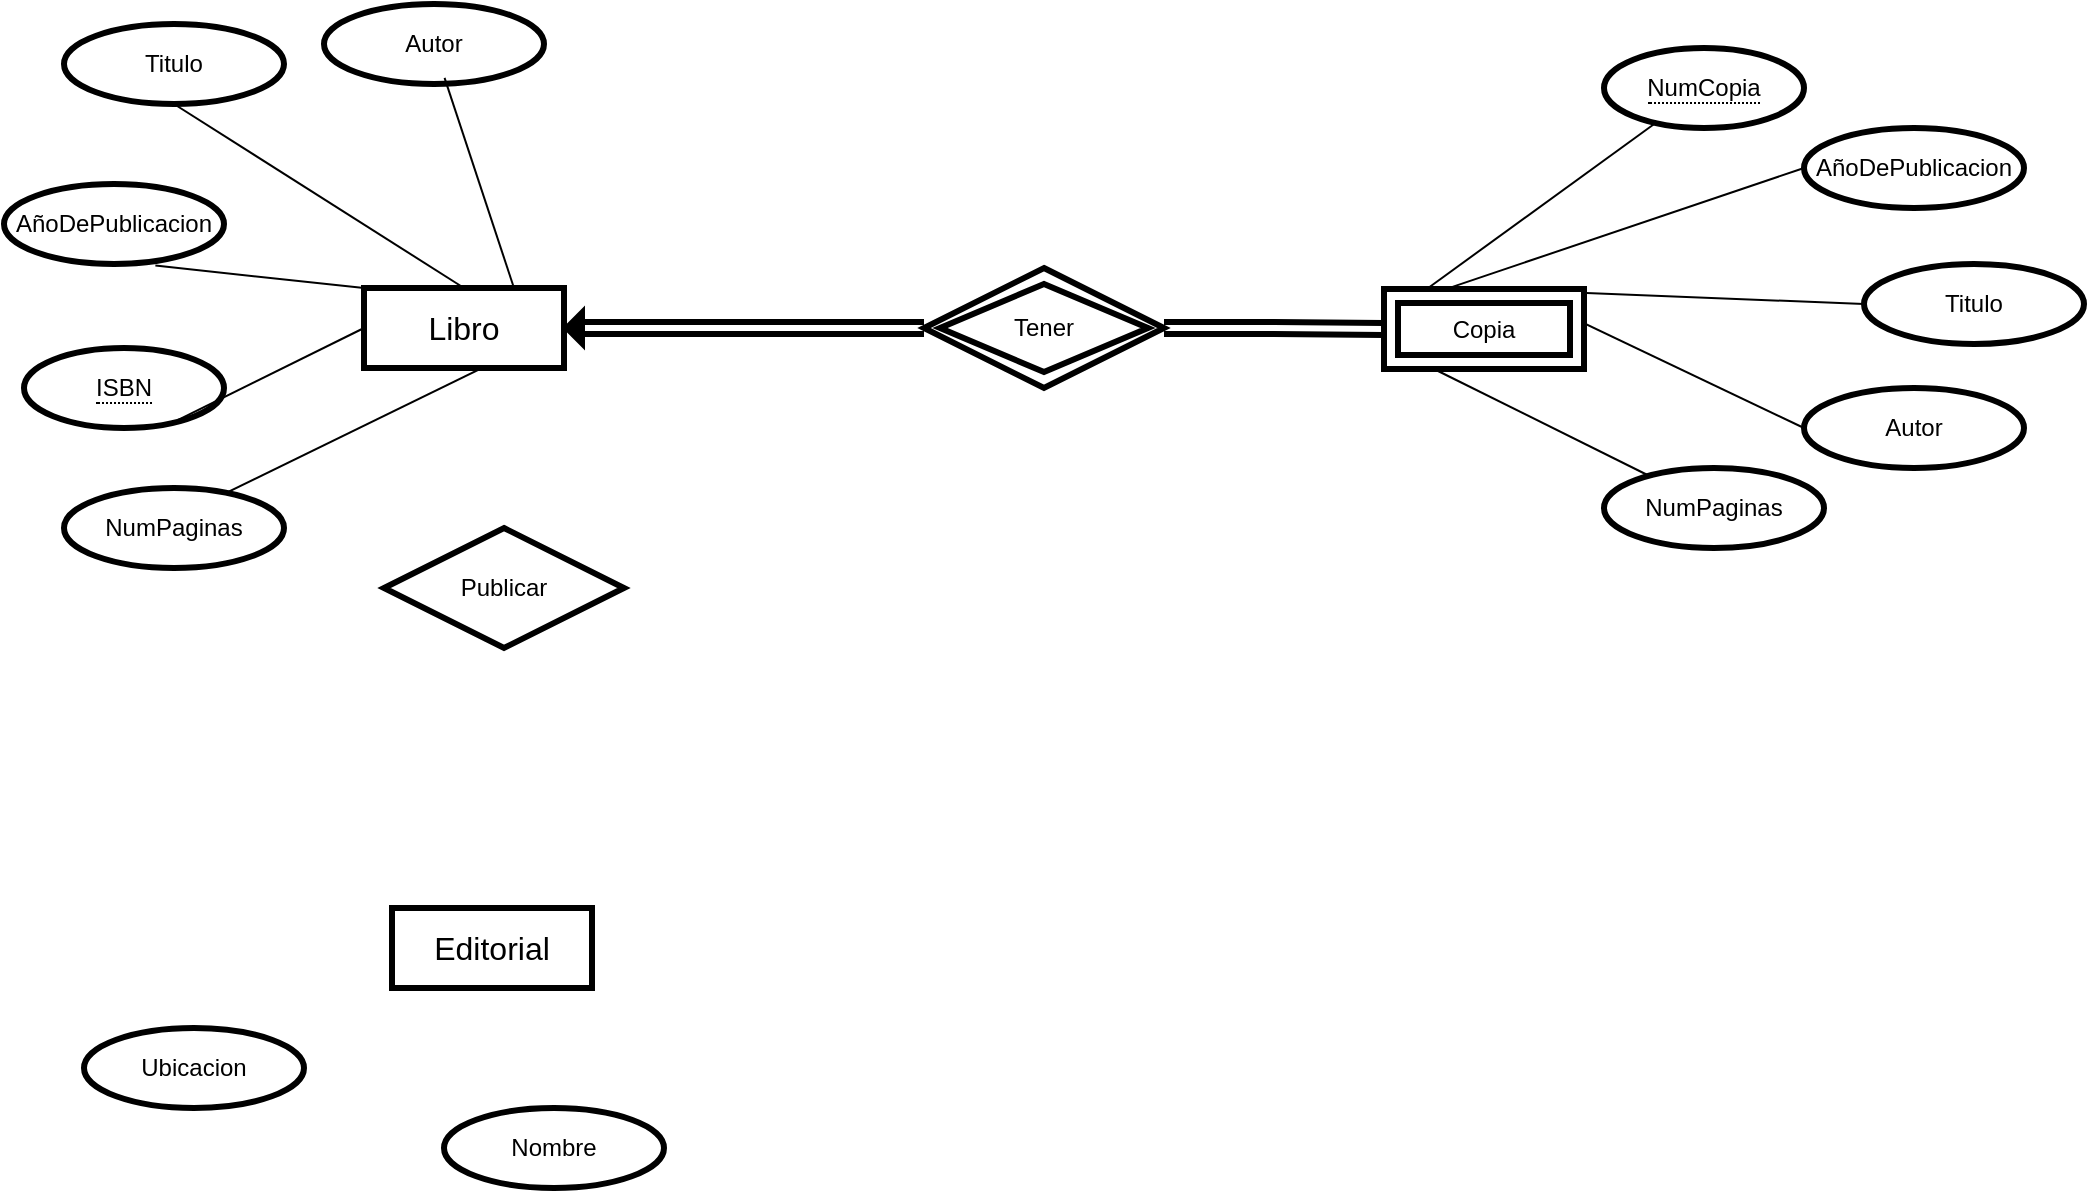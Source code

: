 <mxfile version="24.7.12">
  <diagram name="Página-1" id="XapedbHIT_1mMhi16Ng8">
    <mxGraphModel dx="1158" dy="650" grid="1" gridSize="10" guides="1" tooltips="1" connect="1" arrows="1" fold="1" page="1" pageScale="1" pageWidth="827" pageHeight="1169" math="0" shadow="0">
      <root>
        <mxCell id="0" />
        <mxCell id="1" parent="0" />
        <mxCell id="DhausNJUrZ89mnsCAUvL-12" style="rounded=0;orthogonalLoop=1;jettySize=auto;html=1;exitX=0.5;exitY=0;exitDx=0;exitDy=0;entryX=0.5;entryY=1;entryDx=0;entryDy=0;endArrow=none;endFill=0;" edge="1" parent="1" source="DhausNJUrZ89mnsCAUvL-3" target="DhausNJUrZ89mnsCAUvL-9">
          <mxGeometry relative="1" as="geometry" />
        </mxCell>
        <mxCell id="DhausNJUrZ89mnsCAUvL-14" style="rounded=0;orthogonalLoop=1;jettySize=auto;html=1;exitX=1;exitY=0.5;exitDx=0;exitDy=0;entryX=0;entryY=1;entryDx=0;entryDy=0;endArrow=none;endFill=0;" edge="1" parent="1" source="DhausNJUrZ89mnsCAUvL-3" target="DhausNJUrZ89mnsCAUvL-10">
          <mxGeometry relative="1" as="geometry" />
        </mxCell>
        <mxCell id="DhausNJUrZ89mnsCAUvL-3" value="Libro" style="whiteSpace=wrap;html=1;align=center;fontSize=16;strokeWidth=3;" vertex="1" parent="1">
          <mxGeometry x="350" y="270" width="100" height="40" as="geometry" />
        </mxCell>
        <mxCell id="DhausNJUrZ89mnsCAUvL-6" value="AñoDePublicacion" style="ellipse;whiteSpace=wrap;html=1;align=center;strokeWidth=3;" vertex="1" parent="1">
          <mxGeometry x="170" y="218" width="110" height="40" as="geometry" />
        </mxCell>
        <mxCell id="DhausNJUrZ89mnsCAUvL-8" value="&lt;span style=&quot;border-bottom: 1px dotted&quot;&gt;ISBN&lt;/span&gt;" style="ellipse;whiteSpace=wrap;html=1;align=center;strokeWidth=3;fontStyle=0" vertex="1" parent="1">
          <mxGeometry x="180" y="300" width="100" height="40" as="geometry" />
        </mxCell>
        <mxCell id="DhausNJUrZ89mnsCAUvL-9" value="Titulo" style="ellipse;whiteSpace=wrap;html=1;align=center;strokeWidth=3;" vertex="1" parent="1">
          <mxGeometry x="200" y="138" width="110" height="40" as="geometry" />
        </mxCell>
        <mxCell id="DhausNJUrZ89mnsCAUvL-10" value="NumPaginas" style="ellipse;whiteSpace=wrap;html=1;align=center;strokeWidth=3;" vertex="1" parent="1">
          <mxGeometry x="200" y="370" width="110" height="40" as="geometry" />
        </mxCell>
        <mxCell id="DhausNJUrZ89mnsCAUvL-11" value="Autor" style="ellipse;whiteSpace=wrap;html=1;align=center;strokeWidth=3;" vertex="1" parent="1">
          <mxGeometry x="330" y="128" width="110" height="40" as="geometry" />
        </mxCell>
        <mxCell id="DhausNJUrZ89mnsCAUvL-13" style="rounded=0;orthogonalLoop=1;jettySize=auto;html=1;exitX=0.75;exitY=0;exitDx=0;exitDy=0;entryX=0.548;entryY=0.923;entryDx=0;entryDy=0;entryPerimeter=0;endArrow=none;endFill=0;" edge="1" parent="1" source="DhausNJUrZ89mnsCAUvL-3" target="DhausNJUrZ89mnsCAUvL-11">
          <mxGeometry relative="1" as="geometry" />
        </mxCell>
        <mxCell id="DhausNJUrZ89mnsCAUvL-15" style="rounded=0;orthogonalLoop=1;jettySize=auto;html=1;exitX=0;exitY=0;exitDx=0;exitDy=0;entryX=0.688;entryY=1.02;entryDx=0;entryDy=0;entryPerimeter=0;endArrow=none;endFill=0;" edge="1" parent="1" source="DhausNJUrZ89mnsCAUvL-3" target="DhausNJUrZ89mnsCAUvL-6">
          <mxGeometry relative="1" as="geometry" />
        </mxCell>
        <mxCell id="DhausNJUrZ89mnsCAUvL-16" style="rounded=0;orthogonalLoop=1;jettySize=auto;html=1;exitX=0;exitY=0.5;exitDx=0;exitDy=0;entryX=0.771;entryY=0.899;entryDx=0;entryDy=0;entryPerimeter=0;endArrow=none;endFill=0;" edge="1" parent="1" source="DhausNJUrZ89mnsCAUvL-3" target="DhausNJUrZ89mnsCAUvL-8">
          <mxGeometry relative="1" as="geometry" />
        </mxCell>
        <mxCell id="DhausNJUrZ89mnsCAUvL-17" style="rounded=0;orthogonalLoop=1;jettySize=auto;html=1;exitX=0.5;exitY=0;exitDx=0;exitDy=0;endArrow=none;endFill=0;entryX=0;entryY=0.5;entryDx=0;entryDy=0;" edge="1" parent="1" source="DhausNJUrZ89mnsCAUvL-28" target="DhausNJUrZ89mnsCAUvL-22">
          <mxGeometry relative="1" as="geometry">
            <mxPoint x="910" y="255.5" as="sourcePoint" />
            <mxPoint x="910" y="118" as="targetPoint" />
          </mxGeometry>
        </mxCell>
        <mxCell id="DhausNJUrZ89mnsCAUvL-18" style="rounded=0;orthogonalLoop=1;jettySize=auto;html=1;exitX=0.25;exitY=1;exitDx=0;exitDy=0;endArrow=none;endFill=0;" edge="1" parent="1" source="DhausNJUrZ89mnsCAUvL-28" target="DhausNJUrZ89mnsCAUvL-23">
          <mxGeometry relative="1" as="geometry">
            <mxPoint x="960" y="275.5" as="sourcePoint" />
            <mxPoint x="1120" y="338" as="targetPoint" />
          </mxGeometry>
        </mxCell>
        <mxCell id="DhausNJUrZ89mnsCAUvL-20" value="AñoDePublicacion" style="ellipse;whiteSpace=wrap;html=1;align=center;strokeWidth=3;" vertex="1" parent="1">
          <mxGeometry x="1070" y="190" width="110" height="40" as="geometry" />
        </mxCell>
        <mxCell id="DhausNJUrZ89mnsCAUvL-21" value="&lt;span style=&quot;border-bottom: 1px dotted&quot;&gt;NumCopia&lt;/span&gt;" style="ellipse;whiteSpace=wrap;html=1;align=center;strokeWidth=3;fontStyle=0" vertex="1" parent="1">
          <mxGeometry x="970" y="150" width="100" height="40" as="geometry" />
        </mxCell>
        <mxCell id="DhausNJUrZ89mnsCAUvL-22" value="Titulo" style="ellipse;whiteSpace=wrap;html=1;align=center;strokeWidth=3;" vertex="1" parent="1">
          <mxGeometry x="1100" y="258" width="110" height="40" as="geometry" />
        </mxCell>
        <mxCell id="DhausNJUrZ89mnsCAUvL-23" value="NumPaginas" style="ellipse;whiteSpace=wrap;html=1;align=center;strokeWidth=3;" vertex="1" parent="1">
          <mxGeometry x="970" y="360" width="110" height="40" as="geometry" />
        </mxCell>
        <mxCell id="DhausNJUrZ89mnsCAUvL-24" value="Autor" style="ellipse;whiteSpace=wrap;html=1;align=center;strokeWidth=3;" vertex="1" parent="1">
          <mxGeometry x="1070" y="320" width="110" height="40" as="geometry" />
        </mxCell>
        <mxCell id="DhausNJUrZ89mnsCAUvL-25" style="rounded=0;orthogonalLoop=1;jettySize=auto;html=1;exitX=0.664;exitY=0.028;exitDx=0;exitDy=0;entryX=0;entryY=0.5;entryDx=0;entryDy=0;endArrow=none;endFill=0;exitPerimeter=0;" edge="1" parent="1" source="DhausNJUrZ89mnsCAUvL-28" target="DhausNJUrZ89mnsCAUvL-24">
          <mxGeometry relative="1" as="geometry">
            <mxPoint x="935" y="255.5" as="sourcePoint" />
          </mxGeometry>
        </mxCell>
        <mxCell id="DhausNJUrZ89mnsCAUvL-26" style="rounded=0;orthogonalLoop=1;jettySize=auto;html=1;exitX=0.32;exitY=-0.008;exitDx=0;exitDy=0;entryX=0;entryY=0.5;entryDx=0;entryDy=0;endArrow=none;endFill=0;exitPerimeter=0;" edge="1" parent="1" source="DhausNJUrZ89mnsCAUvL-28" target="DhausNJUrZ89mnsCAUvL-20">
          <mxGeometry relative="1" as="geometry">
            <mxPoint x="860" y="255.5" as="sourcePoint" />
          </mxGeometry>
        </mxCell>
        <mxCell id="DhausNJUrZ89mnsCAUvL-27" style="rounded=0;orthogonalLoop=1;jettySize=auto;html=1;exitX=0.152;exitY=0.112;exitDx=0;exitDy=0;endArrow=none;endFill=0;exitPerimeter=0;" edge="1" parent="1" source="DhausNJUrZ89mnsCAUvL-28" target="DhausNJUrZ89mnsCAUvL-21">
          <mxGeometry relative="1" as="geometry">
            <mxPoint x="860" y="275.5" as="sourcePoint" />
            <mxPoint x="757.1" y="231.46" as="targetPoint" />
          </mxGeometry>
        </mxCell>
        <mxCell id="DhausNJUrZ89mnsCAUvL-28" value="Copia" style="shape=ext;margin=3;double=1;whiteSpace=wrap;html=1;align=center;strokeWidth=3;" vertex="1" parent="1">
          <mxGeometry x="860" y="270.5" width="100" height="40" as="geometry" />
        </mxCell>
        <mxCell id="DhausNJUrZ89mnsCAUvL-35" style="edgeStyle=orthogonalEdgeStyle;rounded=0;orthogonalLoop=1;jettySize=auto;html=1;exitX=1;exitY=0.5;exitDx=0;exitDy=0;entryX=0;entryY=0.5;entryDx=0;entryDy=0;endArrow=none;endFill=0;shape=link;strokeWidth=3;" edge="1" parent="1" source="DhausNJUrZ89mnsCAUvL-33" target="DhausNJUrZ89mnsCAUvL-28">
          <mxGeometry relative="1" as="geometry" />
        </mxCell>
        <mxCell id="DhausNJUrZ89mnsCAUvL-33" value="Tener" style="shape=rhombus;double=1;perimeter=rhombusPerimeter;whiteSpace=wrap;html=1;align=center;strokeWidth=3;" vertex="1" parent="1">
          <mxGeometry x="630" y="260" width="120" height="60" as="geometry" />
        </mxCell>
        <mxCell id="DhausNJUrZ89mnsCAUvL-39" value="" style="group" vertex="1" connectable="0" parent="1">
          <mxGeometry x="450" y="280" width="10" height="20" as="geometry" />
        </mxCell>
        <mxCell id="DhausNJUrZ89mnsCAUvL-37" style="edgeStyle=orthogonalEdgeStyle;rounded=0;orthogonalLoop=1;jettySize=auto;html=1;exitX=0;exitY=0.5;exitDx=0;exitDy=0;shape=link;strokeWidth=3;entryX=0;entryY=0.5;entryDx=0;entryDy=0;" edge="1" parent="DhausNJUrZ89mnsCAUvL-39" source="DhausNJUrZ89mnsCAUvL-33" target="DhausNJUrZ89mnsCAUvL-38">
          <mxGeometry relative="1" as="geometry">
            <mxPoint x="90" y="10" as="targetPoint" />
          </mxGeometry>
        </mxCell>
        <mxCell id="DhausNJUrZ89mnsCAUvL-38" value="" style="triangle;whiteSpace=wrap;html=1;rotation=-180;fillStyle=solid;gradientColor=none;gradientDirection=north;fillColor=#000000;" vertex="1" parent="DhausNJUrZ89mnsCAUvL-39">
          <mxGeometry width="10" height="20" as="geometry" />
        </mxCell>
        <mxCell id="DhausNJUrZ89mnsCAUvL-40" value="Editorial" style="whiteSpace=wrap;html=1;align=center;fontSize=16;strokeWidth=3;" vertex="1" parent="1">
          <mxGeometry x="364" y="580" width="100" height="40" as="geometry" />
        </mxCell>
        <mxCell id="DhausNJUrZ89mnsCAUvL-42" value="Publicar" style="shape=rhombus;perimeter=rhombusPerimeter;whiteSpace=wrap;html=1;align=center;strokeWidth=3;" vertex="1" parent="1">
          <mxGeometry x="360" y="390" width="120" height="60" as="geometry" />
        </mxCell>
        <mxCell id="DhausNJUrZ89mnsCAUvL-44" value="Nombre" style="ellipse;whiteSpace=wrap;html=1;align=center;strokeWidth=3;" vertex="1" parent="1">
          <mxGeometry x="390" y="680" width="110" height="40" as="geometry" />
        </mxCell>
        <mxCell id="DhausNJUrZ89mnsCAUvL-45" value="Ubicacion" style="ellipse;whiteSpace=wrap;html=1;align=center;strokeWidth=3;" vertex="1" parent="1">
          <mxGeometry x="210" y="640" width="110" height="40" as="geometry" />
        </mxCell>
      </root>
    </mxGraphModel>
  </diagram>
</mxfile>
